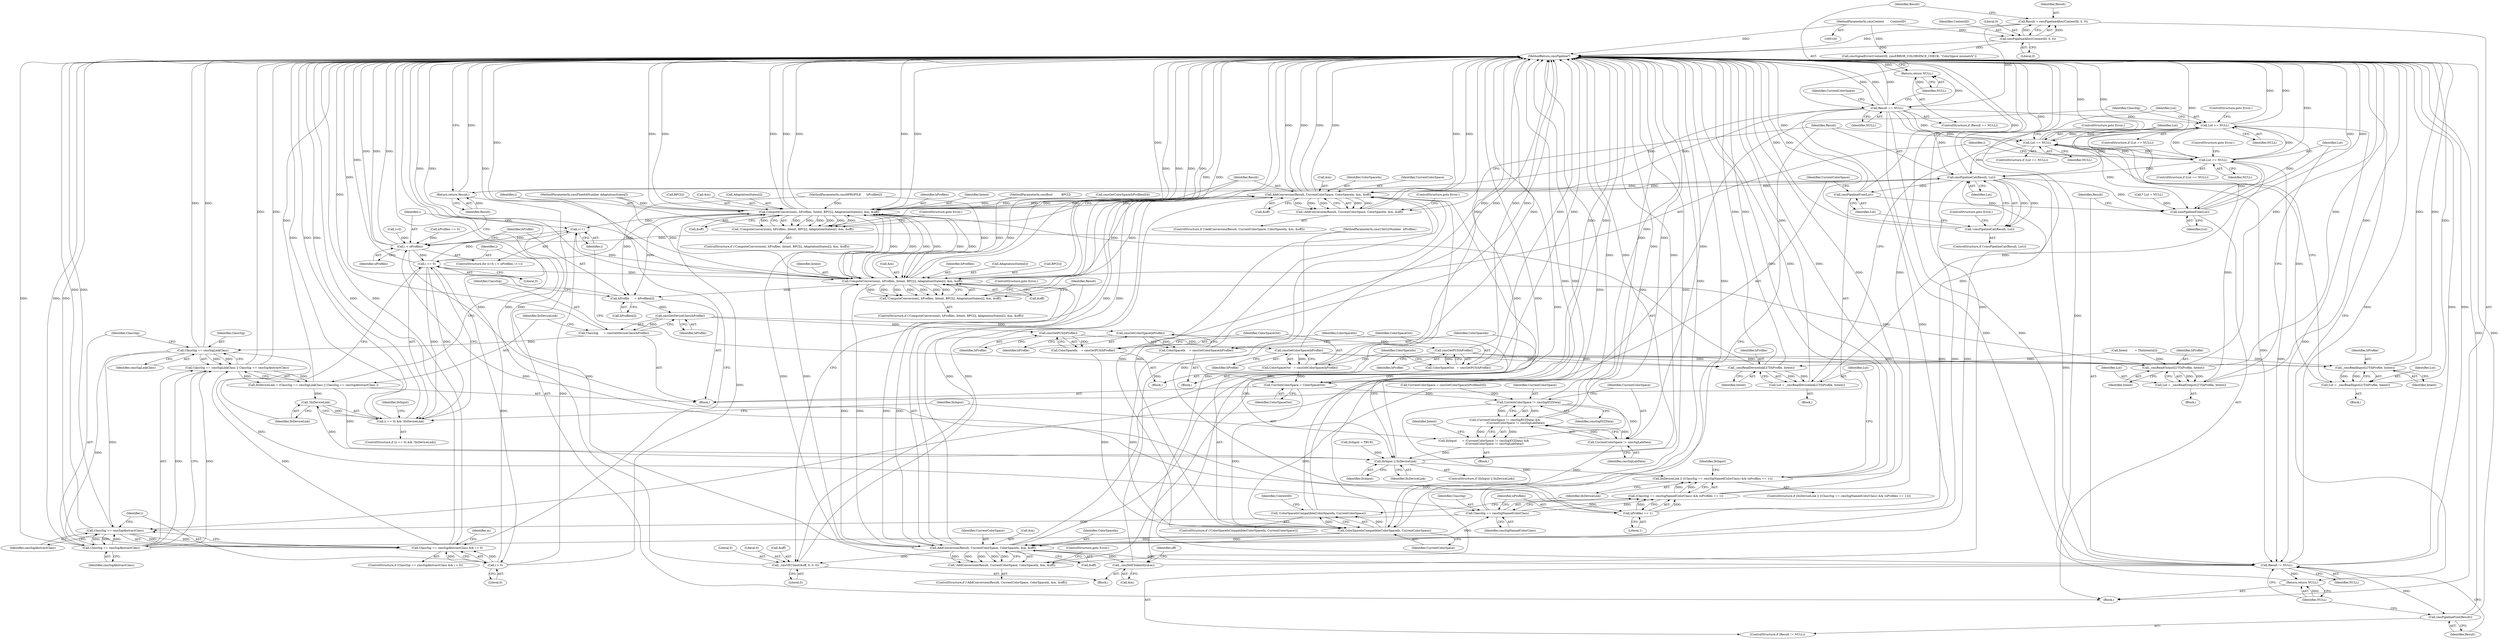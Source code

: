 digraph "1_Little-CMS_fefaaa43c382eee632ea3ad0cfa915335140e1db@pointer" {
"1000129" [label="(Call,Result = cmsPipelineAlloc(ContextID, 0, 0))"];
"1000131" [label="(Call,cmsPipelineAlloc(ContextID, 0, 0))"];
"1000101" [label="(MethodParameterIn,cmsContext       ContextID)"];
"1000136" [label="(Call,Result == NULL)"];
"1000139" [label="(Return,return NULL;)"];
"1000255" [label="(Call,Lut == NULL)"];
"1000318" [label="(Call,Lut == NULL)"];
"1000330" [label="(Call,Lut == NULL)"];
"1000364" [label="(Call,cmsPipelineCat(Result, Lut))"];
"1000298" [label="(Call,AddConversion(Result, CurrentColorSpace, ColorSpaceIn, &m, &off))"];
"1000270" [label="(Call,ComputeConversion(i, hProfiles, Intent, BPC[i], AdaptationStates[i], &m, &off))"];
"1000154" [label="(Call,i++)"];
"1000151" [label="(Call,i < nProfiles)"];
"1000179" [label="(Call,i == 0)"];
"1000178" [label="(Call,(i == 0) && !lIsDeviceLink)"];
"1000264" [label="(Call,i > 0)"];
"1000260" [label="(Call,ClassSig == cmsSigAbstractClass && i > 0)"];
"1000170" [label="(Call,ClassSig == cmsSigLinkClass || ClassSig == cmsSigAbstractClass)"];
"1000168" [label="(Call,lIsDeviceLink = (ClassSig == cmsSigLinkClass || ClassSig == cmsSigAbstractClass ))"];
"1000182" [label="(Call,!lIsDeviceLink)"];
"1000205" [label="(Call,lIsInput || lIsDeviceLink)"];
"1000239" [label="(Call,lIsDeviceLink || ((ClassSig == cmsSigNamedColorClass) && (nProfiles == 1)))"];
"1000336" [label="(Call,ComputeConversion(i, hProfiles, Intent, BPC[i], AdaptationStates[i], &m, &off))"];
"1000159" [label="(Call,hProfile      = hProfiles[i])"];
"1000166" [label="(Call,cmsGetDeviceClass(hProfile))"];
"1000164" [label="(Call,ClassSig      = cmsGetDeviceClass(hProfile))"];
"1000171" [label="(Call,ClassSig == cmsSigLinkClass)"];
"1000174" [label="(Call,ClassSig == cmsSigAbstractClass)"];
"1000242" [label="(Call,ClassSig == cmsSigNamedColorClass)"];
"1000241" [label="(Call,(ClassSig == cmsSigNamedColorClass) && (nProfiles == 1))"];
"1000261" [label="(Call,ClassSig == cmsSigAbstractClass)"];
"1000211" [label="(Call,cmsGetColorSpace(hProfile))"];
"1000209" [label="(Call,ColorSpaceIn    = cmsGetColorSpace(hProfile))"];
"1000229" [label="(Call,ColorSpaceIsCompatible(ColorSpaceIn, CurrentColorSpace))"];
"1000228" [label="(Call,!ColorSpaceIsCompatible(ColorSpaceIn, CurrentColorSpace))"];
"1000353" [label="(Call,AddConversion(Result, CurrentColorSpace, ColorSpaceIn, &m, &off))"];
"1000287" [label="(Call,_cmsMAT3identity(&m))"];
"1000290" [label="(Call,_cmsVEC3init(&off, 0, 0, 0))"];
"1000352" [label="(Call,!AddConversion(Result, CurrentColorSpace, ColorSpaceIn, &m, &off))"];
"1000379" [label="(Call,Result != NULL)"];
"1000382" [label="(Call,cmsPipelineFree(Result))"];
"1000384" [label="(Return,return NULL;)"];
"1000215" [label="(Call,cmsGetPCS(hProfile))"];
"1000213" [label="(Call,ColorSpaceOut   = cmsGetPCS(hProfile))"];
"1000370" [label="(Call,CurrentColorSpace = ColorSpaceOut)"];
"1000193" [label="(Call,CurrentColorSpace != cmsSigXYZData)"];
"1000192" [label="(Call,(CurrentColorSpace != cmsSigXYZData) &&\n                        (CurrentColorSpace != cmsSigLabData))"];
"1000190" [label="(Call,lIsInput      = (CurrentColorSpace != cmsSigXYZData) &&\n                        (CurrentColorSpace != cmsSigLabData))"];
"1000196" [label="(Call,CurrentColorSpace != cmsSigLabData)"];
"1000251" [label="(Call,_cmsReadDevicelinkLUT(hProfile, Intent))"];
"1000249" [label="(Call,Lut = _cmsReadDevicelinkLUT(hProfile, Intent))"];
"1000314" [label="(Call,_cmsReadInputLUT(hProfile, Intent))"];
"1000312" [label="(Call,Lut = _cmsReadInputLUT(hProfile, Intent))"];
"1000326" [label="(Call,_cmsReadOutputLUT(hProfile, Intent))"];
"1000324" [label="(Call,Lut = _cmsReadOutputLUT(hProfile, Intent))"];
"1000221" [label="(Call,cmsGetPCS(hProfile))"];
"1000219" [label="(Call,ColorSpaceIn    = cmsGetPCS(hProfile))"];
"1000225" [label="(Call,cmsGetColorSpace(hProfile))"];
"1000223" [label="(Call,ColorSpaceOut   = cmsGetColorSpace(hProfile))"];
"1000335" [label="(Call,!ComputeConversion(i, hProfiles, Intent, BPC[i], AdaptationStates[i], &m, &off))"];
"1000245" [label="(Call,nProfiles == 1)"];
"1000269" [label="(Call,!ComputeConversion(i, hProfiles, Intent, BPC[i], AdaptationStates[i], &m, &off))"];
"1000297" [label="(Call,!AddConversion(Result, CurrentColorSpace, ColorSpaceIn, &m, &off))"];
"1000363" [label="(Call,!cmsPipelineCat(Result, Lut))"];
"1000368" [label="(Call,cmsPipelineFree(Lut))"];
"1000376" [label="(Call,cmsPipelineFree(Lut))"];
"1000373" [label="(Return,return Result;)"];
"1000167" [label="(Identifier,hProfile)"];
"1000183" [label="(Identifier,lIsDeviceLink)"];
"1000173" [label="(Identifier,cmsSigLinkClass)"];
"1000179" [label="(Call,i == 0)"];
"1000168" [label="(Call,lIsDeviceLink = (ClassSig == cmsSigLinkClass || ClassSig == cmsSigAbstractClass ))"];
"1000169" [label="(Identifier,lIsDeviceLink)"];
"1000213" [label="(Call,ColorSpaceOut   = cmsGetPCS(hProfile))"];
"1000223" [label="(Call,ColorSpaceOut   = cmsGetColorSpace(hProfile))"];
"1000137" [label="(Identifier,Result)"];
"1000159" [label="(Call,hProfile      = hProfiles[i])"];
"1000141" [label="(Call,CurrentColorSpace = cmsGetColorSpace(hProfiles[0]))"];
"1000143" [label="(Call,cmsGetColorSpace(hProfiles[0]))"];
"1000296" [label="(ControlStructure,if (!AddConversion(Result, CurrentColorSpace, ColorSpaceIn, &m, &off)))"];
"1000383" [label="(Identifier,Result)"];
"1000191" [label="(Identifier,lIsInput)"];
"1000343" [label="(Call,AdaptationStates[i])"];
"1000156" [label="(Block,)"];
"1000101" [label="(MethodParameterIn,cmsContext       ContextID)"];
"1000366" [label="(Identifier,Lut)"];
"1000302" [label="(Call,&m)"];
"1000140" [label="(Identifier,NULL)"];
"1000130" [label="(Identifier,Result)"];
"1000324" [label="(Call,Lut = _cmsReadOutputLUT(hProfile, Intent))"];
"1000272" [label="(Identifier,hProfiles)"];
"1000318" [label="(Call,Lut == NULL)"];
"1000220" [label="(Identifier,ColorSpaceIn)"];
"1000340" [label="(Call,BPC[i])"];
"1000311" [label="(Block,)"];
"1000378" [label="(ControlStructure,if (Result != NULL))"];
"1000206" [label="(Identifier,lIsInput)"];
"1000244" [label="(Identifier,cmsSigNamedColorClass)"];
"1000110" [label="(Call,* Lut = NULL)"];
"1000196" [label="(Call,CurrentColorSpace != cmsSigLabData)"];
"1000319" [label="(Identifier,Lut)"];
"1000230" [label="(Identifier,ColorSpaceIn)"];
"1000330" [label="(Call,Lut == NULL)"];
"1000185" [label="(Call,lIsInput = TRUE)"];
"1000212" [label="(Identifier,hProfile)"];
"1000351" [label="(ControlStructure,if (!AddConversion(Result, CurrentColorSpace, ColorSpaceIn, &m, &off)))"];
"1000304" [label="(Call,&off)"];
"1000139" [label="(Return,return NULL;)"];
"1000147" [label="(ControlStructure,for (i=0; i < nProfiles; i++))"];
"1000287" [label="(Call,_cmsMAT3identity(&m))"];
"1000334" [label="(ControlStructure,if (!ComputeConversion(i, hProfiles, Intent, BPC[i], AdaptationStates[i], &m, &off)))"];
"1000371" [label="(Identifier,CurrentColorSpace)"];
"1000211" [label="(Call,cmsGetColorSpace(hProfile))"];
"1000348" [label="(Call,&off)"];
"1000317" [label="(ControlStructure,if (Lut == NULL))"];
"1000178" [label="(Call,(i == 0) && !lIsDeviceLink)"];
"1000373" [label="(Return,return Result;)"];
"1000273" [label="(Identifier,Intent)"];
"1000335" [label="(Call,!ComputeConversion(i, hProfiles, Intent, BPC[i], AdaptationStates[i], &m, &off))"];
"1000268" [label="(ControlStructure,if (!ComputeConversion(i, hProfiles, Intent, BPC[i], AdaptationStates[i], &m, &off)))"];
"1000263" [label="(Identifier,cmsSigAbstractClass)"];
"1000129" [label="(Call,Result = cmsPipelineAlloc(ContextID, 0, 0))"];
"1000207" [label="(Identifier,lIsDeviceLink)"];
"1000193" [label="(Call,CurrentColorSpace != cmsSigXYZData)"];
"1000274" [label="(Call,BPC[i])"];
"1000199" [label="(Call,Intent        = TheIntents[i])"];
"1000280" [label="(Call,&m)"];
"1000288" [label="(Call,&m)"];
"1000323" [label="(Block,)"];
"1000306" [label="(ControlStructure,goto Error;)"];
"1000131" [label="(Call,cmsPipelineAlloc(ContextID, 0, 0))"];
"1000226" [label="(Identifier,hProfile)"];
"1000242" [label="(Call,ClassSig == cmsSigNamedColorClass)"];
"1000369" [label="(Identifier,Lut)"];
"1000221" [label="(Call,cmsGetPCS(hProfile))"];
"1000298" [label="(Call,AddConversion(Result, CurrentColorSpace, ColorSpaceIn, &m, &off))"];
"1000175" [label="(Identifier,ClassSig)"];
"1000337" [label="(Identifier,i)"];
"1000210" [label="(Identifier,ColorSpaceIn)"];
"1000106" [label="(MethodParameterIn,cmsFloat64Number AdaptationStates[])"];
"1000357" [label="(Call,&m)"];
"1000194" [label="(Identifier,CurrentColorSpace)"];
"1000325" [label="(Identifier,Lut)"];
"1000171" [label="(Call,ClassSig == cmsSigLinkClass)"];
"1000320" [label="(Identifier,NULL)"];
"1000190" [label="(Call,lIsInput      = (CurrentColorSpace != cmsSigXYZData) &&\n                        (CurrentColorSpace != cmsSigLabData))"];
"1000231" [label="(Identifier,CurrentColorSpace)"];
"1000181" [label="(Literal,0)"];
"1000134" [label="(Literal,0)"];
"1000247" [label="(Literal,1)"];
"1000367" [label="(ControlStructure,goto Error;)"];
"1000259" [label="(ControlStructure,if (ClassSig == cmsSigAbstractClass && i > 0))"];
"1000339" [label="(Identifier,Intent)"];
"1000234" [label="(Identifier,ContextID)"];
"1000250" [label="(Identifier,Lut)"];
"1000354" [label="(Identifier,Result)"];
"1000299" [label="(Identifier,Result)"];
"1000271" [label="(Identifier,i)"];
"1000265" [label="(Identifier,i)"];
"1000192" [label="(Call,(CurrentColorSpace != cmsSigXYZData) &&\n                        (CurrentColorSpace != cmsSigLabData))"];
"1000316" [label="(Identifier,Intent)"];
"1000229" [label="(Call,ColorSpaceIsCompatible(ColorSpaceIn, CurrentColorSpace))"];
"1000381" [label="(Identifier,NULL)"];
"1000225" [label="(Call,cmsGetColorSpace(hProfile))"];
"1000382" [label="(Call,cmsPipelineFree(Result))"];
"1000186" [label="(Identifier,lIsInput)"];
"1000292" [label="(Identifier,off)"];
"1000215" [label="(Call,cmsGetPCS(hProfile))"];
"1000248" [label="(Block,)"];
"1000241" [label="(Call,(ClassSig == cmsSigNamedColorClass) && (nProfiles == 1))"];
"1000314" [label="(Call,_cmsReadInputLUT(hProfile, Intent))"];
"1000350" [label="(ControlStructure,goto Error;)"];
"1000108" [label="(Block,)"];
"1000295" [label="(Literal,0)"];
"1000148" [label="(Call,i=0)"];
"1000208" [label="(Block,)"];
"1000270" [label="(Call,ComputeConversion(i, hProfiles, Intent, BPC[i], AdaptationStates[i], &m, &off))"];
"1000138" [label="(Identifier,NULL)"];
"1000370" [label="(Call,CurrentColorSpace = ColorSpaceOut)"];
"1000353" [label="(Call,AddConversion(Result, CurrentColorSpace, ColorSpaceIn, &m, &off))"];
"1000266" [label="(Literal,0)"];
"1000261" [label="(Call,ClassSig == cmsSigAbstractClass)"];
"1000352" [label="(Call,!AddConversion(Result, CurrentColorSpace, ColorSpaceIn, &m, &off))"];
"1000346" [label="(Call,&m)"];
"1000356" [label="(Identifier,ColorSpaceIn)"];
"1000243" [label="(Identifier,ClassSig)"];
"1000269" [label="(Call,!ComputeConversion(i, hProfiles, Intent, BPC[i], AdaptationStates[i], &m, &off))"];
"1000362" [label="(ControlStructure,if (!cmsPipelineCat(Result, Lut)))"];
"1000233" [label="(Call,cmsSignalError(ContextID, cmsERROR_COLORSPACE_CHECK, \"ColorSpace mismatch\"))"];
"1000151" [label="(Call,i < nProfiles)"];
"1000102" [label="(MethodParameterIn,cmsUInt32Number  nProfiles)"];
"1000189" [label="(Block,)"];
"1000374" [label="(Identifier,Result)"];
"1000377" [label="(Identifier,Lut)"];
"1000262" [label="(Identifier,ClassSig)"];
"1000336" [label="(Call,ComputeConversion(i, hProfiles, Intent, BPC[i], AdaptationStates[i], &m, &off))"];
"1000136" [label="(Call,Result == NULL)"];
"1000257" [label="(Identifier,NULL)"];
"1000132" [label="(Identifier,ContextID)"];
"1000376" [label="(Call,cmsPipelineFree(Lut))"];
"1000333" [label="(ControlStructure,goto Error;)"];
"1000166" [label="(Call,cmsGetDeviceClass(hProfile))"];
"1000135" [label="(ControlStructure,if (Result == NULL))"];
"1000327" [label="(Identifier,hProfile)"];
"1000240" [label="(Identifier,lIsDeviceLink)"];
"1000209" [label="(Call,ColorSpaceIn    = cmsGetColorSpace(hProfile))"];
"1000359" [label="(Call,&off)"];
"1000154" [label="(Call,i++)"];
"1000177" [label="(ControlStructure,if ((i == 0) && !lIsDeviceLink))"];
"1000365" [label="(Identifier,Result)"];
"1000105" [label="(MethodParameterIn,cmsBool          BPC[])"];
"1000379" [label="(Call,Result != NULL)"];
"1000363" [label="(Call,!cmsPipelineCat(Result, Lut))"];
"1000246" [label="(Identifier,nProfiles)"];
"1000133" [label="(Literal,0)"];
"1000372" [label="(Identifier,ColorSpaceOut)"];
"1000388" [label="(MethodReturn,cmsPipeline*)"];
"1000253" [label="(Identifier,Intent)"];
"1000290" [label="(Call,_cmsVEC3init(&off, 0, 0, 0))"];
"1000277" [label="(Call,AdaptationStates[i])"];
"1000170" [label="(Call,ClassSig == cmsSigLinkClass || ClassSig == cmsSigAbstractClass)"];
"1000238" [label="(ControlStructure,if (lIsDeviceLink || ((ClassSig == cmsSigNamedColorClass) && (nProfiles == 1))))"];
"1000264" [label="(Call,i > 0)"];
"1000164" [label="(Call,ClassSig      = cmsGetDeviceClass(hProfile))"];
"1000180" [label="(Identifier,i)"];
"1000297" [label="(Call,!AddConversion(Result, CurrentColorSpace, ColorSpaceIn, &m, &off))"];
"1000205" [label="(Call,lIsInput || lIsDeviceLink)"];
"1000254" [label="(ControlStructure,if (Lut == NULL))"];
"1000161" [label="(Call,hProfiles[i])"];
"1000380" [label="(Identifier,Result)"];
"1000204" [label="(ControlStructure,if (lIsInput || lIsDeviceLink))"];
"1000361" [label="(ControlStructure,goto Error;)"];
"1000249" [label="(Call,Lut = _cmsReadDevicelinkLUT(hProfile, Intent))"];
"1000289" [label="(Identifier,m)"];
"1000315" [label="(Identifier,hProfile)"];
"1000284" [label="(ControlStructure,goto Error;)"];
"1000310" [label="(Identifier,lIsInput)"];
"1000256" [label="(Identifier,Lut)"];
"1000104" [label="(MethodParameterIn,cmsHPROFILE      hProfiles[])"];
"1000301" [label="(Identifier,ColorSpaceIn)"];
"1000219" [label="(Call,ColorSpaceIn    = cmsGetPCS(hProfile))"];
"1000172" [label="(Identifier,ClassSig)"];
"1000332" [label="(Identifier,NULL)"];
"1000155" [label="(Identifier,i)"];
"1000251" [label="(Call,_cmsReadDevicelinkLUT(hProfile, Intent))"];
"1000153" [label="(Identifier,nProfiles)"];
"1000364" [label="(Call,cmsPipelineCat(Result, Lut))"];
"1000152" [label="(Identifier,i)"];
"1000174" [label="(Call,ClassSig == cmsSigAbstractClass)"];
"1000214" [label="(Identifier,ColorSpaceOut)"];
"1000326" [label="(Call,_cmsReadOutputLUT(hProfile, Intent))"];
"1000198" [label="(Identifier,cmsSigLabData)"];
"1000313" [label="(Identifier,Lut)"];
"1000368" [label="(Call,cmsPipelineFree(Lut))"];
"1000255" [label="(Call,Lut == NULL)"];
"1000321" [label="(ControlStructure,goto Error;)"];
"1000224" [label="(Identifier,ColorSpaceOut)"];
"1000160" [label="(Identifier,hProfile)"];
"1000239" [label="(Call,lIsDeviceLink || ((ClassSig == cmsSigNamedColorClass) && (nProfiles == 1)))"];
"1000176" [label="(Identifier,cmsSigAbstractClass)"];
"1000195" [label="(Identifier,cmsSigXYZData)"];
"1000165" [label="(Identifier,ClassSig)"];
"1000385" [label="(Identifier,NULL)"];
"1000329" [label="(ControlStructure,if (Lut == NULL))"];
"1000384" [label="(Return,return NULL;)"];
"1000222" [label="(Identifier,hProfile)"];
"1000200" [label="(Identifier,Intent)"];
"1000294" [label="(Literal,0)"];
"1000328" [label="(Identifier,Intent)"];
"1000355" [label="(Identifier,CurrentColorSpace)"];
"1000218" [label="(Block,)"];
"1000282" [label="(Call,&off)"];
"1000338" [label="(Identifier,hProfiles)"];
"1000228" [label="(Call,!ColorSpaceIsCompatible(ColorSpaceIn, CurrentColorSpace))"];
"1000258" [label="(ControlStructure,goto Error;)"];
"1000331" [label="(Identifier,Lut)"];
"1000286" [label="(Block,)"];
"1000291" [label="(Call,&off)"];
"1000245" [label="(Call,nProfiles == 1)"];
"1000142" [label="(Identifier,CurrentColorSpace)"];
"1000293" [label="(Literal,0)"];
"1000312" [label="(Call,Lut = _cmsReadInputLUT(hProfile, Intent))"];
"1000300" [label="(Identifier,CurrentColorSpace)"];
"1000260" [label="(Call,ClassSig == cmsSigAbstractClass && i > 0)"];
"1000252" [label="(Identifier,hProfile)"];
"1000197" [label="(Identifier,CurrentColorSpace)"];
"1000182" [label="(Call,!lIsDeviceLink)"];
"1000227" [label="(ControlStructure,if (!ColorSpaceIsCompatible(ColorSpaceIn, CurrentColorSpace)))"];
"1000216" [label="(Identifier,hProfile)"];
"1000124" [label="(Call,nProfiles == 0)"];
"1000129" -> "1000108"  [label="AST: "];
"1000129" -> "1000131"  [label="CFG: "];
"1000130" -> "1000129"  [label="AST: "];
"1000131" -> "1000129"  [label="AST: "];
"1000137" -> "1000129"  [label="CFG: "];
"1000129" -> "1000388"  [label="DDG: "];
"1000131" -> "1000129"  [label="DDG: "];
"1000131" -> "1000129"  [label="DDG: "];
"1000129" -> "1000136"  [label="DDG: "];
"1000131" -> "1000134"  [label="CFG: "];
"1000132" -> "1000131"  [label="AST: "];
"1000133" -> "1000131"  [label="AST: "];
"1000134" -> "1000131"  [label="AST: "];
"1000131" -> "1000388"  [label="DDG: "];
"1000101" -> "1000131"  [label="DDG: "];
"1000131" -> "1000233"  [label="DDG: "];
"1000101" -> "1000100"  [label="AST: "];
"1000101" -> "1000388"  [label="DDG: "];
"1000101" -> "1000233"  [label="DDG: "];
"1000136" -> "1000135"  [label="AST: "];
"1000136" -> "1000138"  [label="CFG: "];
"1000137" -> "1000136"  [label="AST: "];
"1000138" -> "1000136"  [label="AST: "];
"1000140" -> "1000136"  [label="CFG: "];
"1000142" -> "1000136"  [label="CFG: "];
"1000136" -> "1000388"  [label="DDG: "];
"1000136" -> "1000388"  [label="DDG: "];
"1000136" -> "1000388"  [label="DDG: "];
"1000136" -> "1000139"  [label="DDG: "];
"1000136" -> "1000255"  [label="DDG: "];
"1000136" -> "1000298"  [label="DDG: "];
"1000136" -> "1000318"  [label="DDG: "];
"1000136" -> "1000330"  [label="DDG: "];
"1000136" -> "1000353"  [label="DDG: "];
"1000136" -> "1000364"  [label="DDG: "];
"1000136" -> "1000373"  [label="DDG: "];
"1000136" -> "1000379"  [label="DDG: "];
"1000136" -> "1000379"  [label="DDG: "];
"1000139" -> "1000135"  [label="AST: "];
"1000139" -> "1000140"  [label="CFG: "];
"1000140" -> "1000139"  [label="AST: "];
"1000388" -> "1000139"  [label="CFG: "];
"1000139" -> "1000388"  [label="DDG: "];
"1000140" -> "1000139"  [label="DDG: "];
"1000255" -> "1000254"  [label="AST: "];
"1000255" -> "1000257"  [label="CFG: "];
"1000256" -> "1000255"  [label="AST: "];
"1000257" -> "1000255"  [label="AST: "];
"1000258" -> "1000255"  [label="CFG: "];
"1000262" -> "1000255"  [label="CFG: "];
"1000255" -> "1000388"  [label="DDG: "];
"1000255" -> "1000388"  [label="DDG: "];
"1000249" -> "1000255"  [label="DDG: "];
"1000330" -> "1000255"  [label="DDG: "];
"1000318" -> "1000255"  [label="DDG: "];
"1000255" -> "1000318"  [label="DDG: "];
"1000255" -> "1000330"  [label="DDG: "];
"1000255" -> "1000364"  [label="DDG: "];
"1000255" -> "1000376"  [label="DDG: "];
"1000255" -> "1000379"  [label="DDG: "];
"1000318" -> "1000317"  [label="AST: "];
"1000318" -> "1000320"  [label="CFG: "];
"1000319" -> "1000318"  [label="AST: "];
"1000320" -> "1000318"  [label="AST: "];
"1000321" -> "1000318"  [label="CFG: "];
"1000365" -> "1000318"  [label="CFG: "];
"1000318" -> "1000388"  [label="DDG: "];
"1000318" -> "1000388"  [label="DDG: "];
"1000312" -> "1000318"  [label="DDG: "];
"1000330" -> "1000318"  [label="DDG: "];
"1000318" -> "1000330"  [label="DDG: "];
"1000318" -> "1000364"  [label="DDG: "];
"1000318" -> "1000376"  [label="DDG: "];
"1000318" -> "1000379"  [label="DDG: "];
"1000330" -> "1000329"  [label="AST: "];
"1000330" -> "1000332"  [label="CFG: "];
"1000331" -> "1000330"  [label="AST: "];
"1000332" -> "1000330"  [label="AST: "];
"1000333" -> "1000330"  [label="CFG: "];
"1000337" -> "1000330"  [label="CFG: "];
"1000330" -> "1000388"  [label="DDG: "];
"1000330" -> "1000388"  [label="DDG: "];
"1000324" -> "1000330"  [label="DDG: "];
"1000330" -> "1000364"  [label="DDG: "];
"1000330" -> "1000376"  [label="DDG: "];
"1000330" -> "1000379"  [label="DDG: "];
"1000364" -> "1000363"  [label="AST: "];
"1000364" -> "1000366"  [label="CFG: "];
"1000365" -> "1000364"  [label="AST: "];
"1000366" -> "1000364"  [label="AST: "];
"1000363" -> "1000364"  [label="CFG: "];
"1000364" -> "1000388"  [label="DDG: "];
"1000364" -> "1000298"  [label="DDG: "];
"1000364" -> "1000353"  [label="DDG: "];
"1000364" -> "1000363"  [label="DDG: "];
"1000364" -> "1000363"  [label="DDG: "];
"1000298" -> "1000364"  [label="DDG: "];
"1000353" -> "1000364"  [label="DDG: "];
"1000364" -> "1000368"  [label="DDG: "];
"1000364" -> "1000373"  [label="DDG: "];
"1000364" -> "1000376"  [label="DDG: "];
"1000364" -> "1000379"  [label="DDG: "];
"1000298" -> "1000297"  [label="AST: "];
"1000298" -> "1000304"  [label="CFG: "];
"1000299" -> "1000298"  [label="AST: "];
"1000300" -> "1000298"  [label="AST: "];
"1000301" -> "1000298"  [label="AST: "];
"1000302" -> "1000298"  [label="AST: "];
"1000304" -> "1000298"  [label="AST: "];
"1000297" -> "1000298"  [label="CFG: "];
"1000298" -> "1000388"  [label="DDG: "];
"1000298" -> "1000388"  [label="DDG: "];
"1000298" -> "1000388"  [label="DDG: "];
"1000298" -> "1000388"  [label="DDG: "];
"1000298" -> "1000270"  [label="DDG: "];
"1000298" -> "1000270"  [label="DDG: "];
"1000298" -> "1000287"  [label="DDG: "];
"1000298" -> "1000290"  [label="DDG: "];
"1000298" -> "1000297"  [label="DDG: "];
"1000298" -> "1000297"  [label="DDG: "];
"1000298" -> "1000297"  [label="DDG: "];
"1000298" -> "1000297"  [label="DDG: "];
"1000298" -> "1000297"  [label="DDG: "];
"1000229" -> "1000298"  [label="DDG: "];
"1000229" -> "1000298"  [label="DDG: "];
"1000270" -> "1000298"  [label="DDG: "];
"1000270" -> "1000298"  [label="DDG: "];
"1000287" -> "1000298"  [label="DDG: "];
"1000290" -> "1000298"  [label="DDG: "];
"1000298" -> "1000336"  [label="DDG: "];
"1000298" -> "1000336"  [label="DDG: "];
"1000298" -> "1000379"  [label="DDG: "];
"1000270" -> "1000269"  [label="AST: "];
"1000270" -> "1000282"  [label="CFG: "];
"1000271" -> "1000270"  [label="AST: "];
"1000272" -> "1000270"  [label="AST: "];
"1000273" -> "1000270"  [label="AST: "];
"1000274" -> "1000270"  [label="AST: "];
"1000277" -> "1000270"  [label="AST: "];
"1000280" -> "1000270"  [label="AST: "];
"1000282" -> "1000270"  [label="AST: "];
"1000269" -> "1000270"  [label="CFG: "];
"1000270" -> "1000388"  [label="DDG: "];
"1000270" -> "1000388"  [label="DDG: "];
"1000270" -> "1000388"  [label="DDG: "];
"1000270" -> "1000388"  [label="DDG: "];
"1000270" -> "1000388"  [label="DDG: "];
"1000270" -> "1000388"  [label="DDG: "];
"1000270" -> "1000388"  [label="DDG: "];
"1000270" -> "1000154"  [label="DDG: "];
"1000270" -> "1000159"  [label="DDG: "];
"1000270" -> "1000269"  [label="DDG: "];
"1000270" -> "1000269"  [label="DDG: "];
"1000270" -> "1000269"  [label="DDG: "];
"1000270" -> "1000269"  [label="DDG: "];
"1000270" -> "1000269"  [label="DDG: "];
"1000270" -> "1000269"  [label="DDG: "];
"1000270" -> "1000269"  [label="DDG: "];
"1000264" -> "1000270"  [label="DDG: "];
"1000179" -> "1000270"  [label="DDG: "];
"1000143" -> "1000270"  [label="DDG: "];
"1000336" -> "1000270"  [label="DDG: "];
"1000336" -> "1000270"  [label="DDG: "];
"1000336" -> "1000270"  [label="DDG: "];
"1000104" -> "1000270"  [label="DDG: "];
"1000251" -> "1000270"  [label="DDG: "];
"1000105" -> "1000270"  [label="DDG: "];
"1000106" -> "1000270"  [label="DDG: "];
"1000353" -> "1000270"  [label="DDG: "];
"1000353" -> "1000270"  [label="DDG: "];
"1000270" -> "1000336"  [label="DDG: "];
"1000270" -> "1000336"  [label="DDG: "];
"1000270" -> "1000336"  [label="DDG: "];
"1000154" -> "1000147"  [label="AST: "];
"1000154" -> "1000155"  [label="CFG: "];
"1000155" -> "1000154"  [label="AST: "];
"1000152" -> "1000154"  [label="CFG: "];
"1000154" -> "1000151"  [label="DDG: "];
"1000264" -> "1000154"  [label="DDG: "];
"1000179" -> "1000154"  [label="DDG: "];
"1000336" -> "1000154"  [label="DDG: "];
"1000151" -> "1000147"  [label="AST: "];
"1000151" -> "1000153"  [label="CFG: "];
"1000152" -> "1000151"  [label="AST: "];
"1000153" -> "1000151"  [label="AST: "];
"1000160" -> "1000151"  [label="CFG: "];
"1000374" -> "1000151"  [label="CFG: "];
"1000151" -> "1000388"  [label="DDG: "];
"1000151" -> "1000388"  [label="DDG: "];
"1000151" -> "1000388"  [label="DDG: "];
"1000148" -> "1000151"  [label="DDG: "];
"1000124" -> "1000151"  [label="DDG: "];
"1000245" -> "1000151"  [label="DDG: "];
"1000102" -> "1000151"  [label="DDG: "];
"1000151" -> "1000179"  [label="DDG: "];
"1000151" -> "1000245"  [label="DDG: "];
"1000179" -> "1000178"  [label="AST: "];
"1000179" -> "1000181"  [label="CFG: "];
"1000180" -> "1000179"  [label="AST: "];
"1000181" -> "1000179"  [label="AST: "];
"1000183" -> "1000179"  [label="CFG: "];
"1000178" -> "1000179"  [label="CFG: "];
"1000179" -> "1000388"  [label="DDG: "];
"1000179" -> "1000178"  [label="DDG: "];
"1000179" -> "1000178"  [label="DDG: "];
"1000179" -> "1000264"  [label="DDG: "];
"1000179" -> "1000336"  [label="DDG: "];
"1000178" -> "1000177"  [label="AST: "];
"1000178" -> "1000182"  [label="CFG: "];
"1000182" -> "1000178"  [label="AST: "];
"1000186" -> "1000178"  [label="CFG: "];
"1000191" -> "1000178"  [label="CFG: "];
"1000178" -> "1000388"  [label="DDG: "];
"1000178" -> "1000388"  [label="DDG: "];
"1000178" -> "1000388"  [label="DDG: "];
"1000182" -> "1000178"  [label="DDG: "];
"1000264" -> "1000260"  [label="AST: "];
"1000264" -> "1000266"  [label="CFG: "];
"1000265" -> "1000264"  [label="AST: "];
"1000266" -> "1000264"  [label="AST: "];
"1000260" -> "1000264"  [label="CFG: "];
"1000264" -> "1000388"  [label="DDG: "];
"1000264" -> "1000260"  [label="DDG: "];
"1000264" -> "1000260"  [label="DDG: "];
"1000260" -> "1000259"  [label="AST: "];
"1000260" -> "1000261"  [label="CFG: "];
"1000261" -> "1000260"  [label="AST: "];
"1000271" -> "1000260"  [label="CFG: "];
"1000289" -> "1000260"  [label="CFG: "];
"1000260" -> "1000388"  [label="DDG: "];
"1000260" -> "1000388"  [label="DDG: "];
"1000260" -> "1000388"  [label="DDG: "];
"1000260" -> "1000170"  [label="DDG: "];
"1000261" -> "1000260"  [label="DDG: "];
"1000261" -> "1000260"  [label="DDG: "];
"1000170" -> "1000168"  [label="AST: "];
"1000170" -> "1000171"  [label="CFG: "];
"1000170" -> "1000174"  [label="CFG: "];
"1000171" -> "1000170"  [label="AST: "];
"1000174" -> "1000170"  [label="AST: "];
"1000168" -> "1000170"  [label="CFG: "];
"1000170" -> "1000388"  [label="DDG: "];
"1000170" -> "1000388"  [label="DDG: "];
"1000170" -> "1000168"  [label="DDG: "];
"1000170" -> "1000168"  [label="DDG: "];
"1000171" -> "1000170"  [label="DDG: "];
"1000171" -> "1000170"  [label="DDG: "];
"1000174" -> "1000170"  [label="DDG: "];
"1000174" -> "1000170"  [label="DDG: "];
"1000168" -> "1000156"  [label="AST: "];
"1000169" -> "1000168"  [label="AST: "];
"1000180" -> "1000168"  [label="CFG: "];
"1000168" -> "1000388"  [label="DDG: "];
"1000168" -> "1000182"  [label="DDG: "];
"1000168" -> "1000205"  [label="DDG: "];
"1000182" -> "1000183"  [label="CFG: "];
"1000183" -> "1000182"  [label="AST: "];
"1000182" -> "1000205"  [label="DDG: "];
"1000205" -> "1000204"  [label="AST: "];
"1000205" -> "1000206"  [label="CFG: "];
"1000205" -> "1000207"  [label="CFG: "];
"1000206" -> "1000205"  [label="AST: "];
"1000207" -> "1000205"  [label="AST: "];
"1000210" -> "1000205"  [label="CFG: "];
"1000220" -> "1000205"  [label="CFG: "];
"1000205" -> "1000388"  [label="DDG: "];
"1000205" -> "1000388"  [label="DDG: "];
"1000205" -> "1000388"  [label="DDG: "];
"1000185" -> "1000205"  [label="DDG: "];
"1000190" -> "1000205"  [label="DDG: "];
"1000205" -> "1000239"  [label="DDG: "];
"1000239" -> "1000238"  [label="AST: "];
"1000239" -> "1000240"  [label="CFG: "];
"1000239" -> "1000241"  [label="CFG: "];
"1000240" -> "1000239"  [label="AST: "];
"1000241" -> "1000239"  [label="AST: "];
"1000250" -> "1000239"  [label="CFG: "];
"1000310" -> "1000239"  [label="CFG: "];
"1000239" -> "1000388"  [label="DDG: "];
"1000239" -> "1000388"  [label="DDG: "];
"1000239" -> "1000388"  [label="DDG: "];
"1000241" -> "1000239"  [label="DDG: "];
"1000241" -> "1000239"  [label="DDG: "];
"1000336" -> "1000335"  [label="AST: "];
"1000336" -> "1000348"  [label="CFG: "];
"1000337" -> "1000336"  [label="AST: "];
"1000338" -> "1000336"  [label="AST: "];
"1000339" -> "1000336"  [label="AST: "];
"1000340" -> "1000336"  [label="AST: "];
"1000343" -> "1000336"  [label="AST: "];
"1000346" -> "1000336"  [label="AST: "];
"1000348" -> "1000336"  [label="AST: "];
"1000335" -> "1000336"  [label="CFG: "];
"1000336" -> "1000388"  [label="DDG: "];
"1000336" -> "1000388"  [label="DDG: "];
"1000336" -> "1000388"  [label="DDG: "];
"1000336" -> "1000388"  [label="DDG: "];
"1000336" -> "1000388"  [label="DDG: "];
"1000336" -> "1000388"  [label="DDG: "];
"1000336" -> "1000388"  [label="DDG: "];
"1000336" -> "1000159"  [label="DDG: "];
"1000336" -> "1000335"  [label="DDG: "];
"1000336" -> "1000335"  [label="DDG: "];
"1000336" -> "1000335"  [label="DDG: "];
"1000336" -> "1000335"  [label="DDG: "];
"1000336" -> "1000335"  [label="DDG: "];
"1000336" -> "1000335"  [label="DDG: "];
"1000336" -> "1000335"  [label="DDG: "];
"1000143" -> "1000336"  [label="DDG: "];
"1000104" -> "1000336"  [label="DDG: "];
"1000326" -> "1000336"  [label="DDG: "];
"1000105" -> "1000336"  [label="DDG: "];
"1000106" -> "1000336"  [label="DDG: "];
"1000353" -> "1000336"  [label="DDG: "];
"1000353" -> "1000336"  [label="DDG: "];
"1000336" -> "1000353"  [label="DDG: "];
"1000336" -> "1000353"  [label="DDG: "];
"1000159" -> "1000156"  [label="AST: "];
"1000159" -> "1000161"  [label="CFG: "];
"1000160" -> "1000159"  [label="AST: "];
"1000161" -> "1000159"  [label="AST: "];
"1000165" -> "1000159"  [label="CFG: "];
"1000159" -> "1000388"  [label="DDG: "];
"1000104" -> "1000159"  [label="DDG: "];
"1000159" -> "1000166"  [label="DDG: "];
"1000166" -> "1000164"  [label="AST: "];
"1000166" -> "1000167"  [label="CFG: "];
"1000167" -> "1000166"  [label="AST: "];
"1000164" -> "1000166"  [label="CFG: "];
"1000166" -> "1000164"  [label="DDG: "];
"1000166" -> "1000211"  [label="DDG: "];
"1000166" -> "1000221"  [label="DDG: "];
"1000164" -> "1000156"  [label="AST: "];
"1000165" -> "1000164"  [label="AST: "];
"1000169" -> "1000164"  [label="CFG: "];
"1000164" -> "1000388"  [label="DDG: "];
"1000164" -> "1000171"  [label="DDG: "];
"1000171" -> "1000173"  [label="CFG: "];
"1000172" -> "1000171"  [label="AST: "];
"1000173" -> "1000171"  [label="AST: "];
"1000175" -> "1000171"  [label="CFG: "];
"1000171" -> "1000388"  [label="DDG: "];
"1000171" -> "1000388"  [label="DDG: "];
"1000171" -> "1000174"  [label="DDG: "];
"1000171" -> "1000242"  [label="DDG: "];
"1000171" -> "1000261"  [label="DDG: "];
"1000174" -> "1000176"  [label="CFG: "];
"1000175" -> "1000174"  [label="AST: "];
"1000176" -> "1000174"  [label="AST: "];
"1000174" -> "1000388"  [label="DDG: "];
"1000174" -> "1000388"  [label="DDG: "];
"1000261" -> "1000174"  [label="DDG: "];
"1000174" -> "1000242"  [label="DDG: "];
"1000174" -> "1000261"  [label="DDG: "];
"1000174" -> "1000261"  [label="DDG: "];
"1000242" -> "1000241"  [label="AST: "];
"1000242" -> "1000244"  [label="CFG: "];
"1000243" -> "1000242"  [label="AST: "];
"1000244" -> "1000242"  [label="AST: "];
"1000246" -> "1000242"  [label="CFG: "];
"1000241" -> "1000242"  [label="CFG: "];
"1000242" -> "1000388"  [label="DDG: "];
"1000242" -> "1000388"  [label="DDG: "];
"1000242" -> "1000241"  [label="DDG: "];
"1000242" -> "1000241"  [label="DDG: "];
"1000242" -> "1000261"  [label="DDG: "];
"1000241" -> "1000245"  [label="CFG: "];
"1000245" -> "1000241"  [label="AST: "];
"1000241" -> "1000388"  [label="DDG: "];
"1000241" -> "1000388"  [label="DDG: "];
"1000245" -> "1000241"  [label="DDG: "];
"1000245" -> "1000241"  [label="DDG: "];
"1000261" -> "1000263"  [label="CFG: "];
"1000262" -> "1000261"  [label="AST: "];
"1000263" -> "1000261"  [label="AST: "];
"1000265" -> "1000261"  [label="CFG: "];
"1000261" -> "1000388"  [label="DDG: "];
"1000261" -> "1000388"  [label="DDG: "];
"1000211" -> "1000209"  [label="AST: "];
"1000211" -> "1000212"  [label="CFG: "];
"1000212" -> "1000211"  [label="AST: "];
"1000209" -> "1000211"  [label="CFG: "];
"1000211" -> "1000209"  [label="DDG: "];
"1000211" -> "1000215"  [label="DDG: "];
"1000209" -> "1000208"  [label="AST: "];
"1000210" -> "1000209"  [label="AST: "];
"1000214" -> "1000209"  [label="CFG: "];
"1000209" -> "1000388"  [label="DDG: "];
"1000209" -> "1000229"  [label="DDG: "];
"1000229" -> "1000228"  [label="AST: "];
"1000229" -> "1000231"  [label="CFG: "];
"1000230" -> "1000229"  [label="AST: "];
"1000231" -> "1000229"  [label="AST: "];
"1000228" -> "1000229"  [label="CFG: "];
"1000229" -> "1000388"  [label="DDG: "];
"1000229" -> "1000388"  [label="DDG: "];
"1000229" -> "1000228"  [label="DDG: "];
"1000229" -> "1000228"  [label="DDG: "];
"1000219" -> "1000229"  [label="DDG: "];
"1000141" -> "1000229"  [label="DDG: "];
"1000193" -> "1000229"  [label="DDG: "];
"1000196" -> "1000229"  [label="DDG: "];
"1000370" -> "1000229"  [label="DDG: "];
"1000229" -> "1000353"  [label="DDG: "];
"1000229" -> "1000353"  [label="DDG: "];
"1000228" -> "1000227"  [label="AST: "];
"1000234" -> "1000228"  [label="CFG: "];
"1000240" -> "1000228"  [label="CFG: "];
"1000228" -> "1000388"  [label="DDG: "];
"1000228" -> "1000388"  [label="DDG: "];
"1000353" -> "1000352"  [label="AST: "];
"1000353" -> "1000359"  [label="CFG: "];
"1000354" -> "1000353"  [label="AST: "];
"1000355" -> "1000353"  [label="AST: "];
"1000356" -> "1000353"  [label="AST: "];
"1000357" -> "1000353"  [label="AST: "];
"1000359" -> "1000353"  [label="AST: "];
"1000352" -> "1000353"  [label="CFG: "];
"1000353" -> "1000388"  [label="DDG: "];
"1000353" -> "1000388"  [label="DDG: "];
"1000353" -> "1000388"  [label="DDG: "];
"1000353" -> "1000388"  [label="DDG: "];
"1000353" -> "1000287"  [label="DDG: "];
"1000353" -> "1000290"  [label="DDG: "];
"1000353" -> "1000352"  [label="DDG: "];
"1000353" -> "1000352"  [label="DDG: "];
"1000353" -> "1000352"  [label="DDG: "];
"1000353" -> "1000352"  [label="DDG: "];
"1000353" -> "1000352"  [label="DDG: "];
"1000353" -> "1000379"  [label="DDG: "];
"1000287" -> "1000286"  [label="AST: "];
"1000287" -> "1000288"  [label="CFG: "];
"1000288" -> "1000287"  [label="AST: "];
"1000292" -> "1000287"  [label="CFG: "];
"1000287" -> "1000388"  [label="DDG: "];
"1000290" -> "1000286"  [label="AST: "];
"1000290" -> "1000295"  [label="CFG: "];
"1000291" -> "1000290"  [label="AST: "];
"1000293" -> "1000290"  [label="AST: "];
"1000294" -> "1000290"  [label="AST: "];
"1000295" -> "1000290"  [label="AST: "];
"1000299" -> "1000290"  [label="CFG: "];
"1000290" -> "1000388"  [label="DDG: "];
"1000352" -> "1000351"  [label="AST: "];
"1000361" -> "1000352"  [label="CFG: "];
"1000365" -> "1000352"  [label="CFG: "];
"1000352" -> "1000388"  [label="DDG: "];
"1000352" -> "1000388"  [label="DDG: "];
"1000379" -> "1000378"  [label="AST: "];
"1000379" -> "1000381"  [label="CFG: "];
"1000380" -> "1000379"  [label="AST: "];
"1000381" -> "1000379"  [label="AST: "];
"1000383" -> "1000379"  [label="CFG: "];
"1000385" -> "1000379"  [label="CFG: "];
"1000379" -> "1000388"  [label="DDG: "];
"1000379" -> "1000388"  [label="DDG: "];
"1000379" -> "1000388"  [label="DDG: "];
"1000379" -> "1000382"  [label="DDG: "];
"1000379" -> "1000384"  [label="DDG: "];
"1000382" -> "1000378"  [label="AST: "];
"1000382" -> "1000383"  [label="CFG: "];
"1000383" -> "1000382"  [label="AST: "];
"1000385" -> "1000382"  [label="CFG: "];
"1000382" -> "1000388"  [label="DDG: "];
"1000382" -> "1000388"  [label="DDG: "];
"1000384" -> "1000108"  [label="AST: "];
"1000384" -> "1000385"  [label="CFG: "];
"1000385" -> "1000384"  [label="AST: "];
"1000388" -> "1000384"  [label="CFG: "];
"1000384" -> "1000388"  [label="DDG: "];
"1000385" -> "1000384"  [label="DDG: "];
"1000215" -> "1000213"  [label="AST: "];
"1000215" -> "1000216"  [label="CFG: "];
"1000216" -> "1000215"  [label="AST: "];
"1000213" -> "1000215"  [label="CFG: "];
"1000215" -> "1000388"  [label="DDG: "];
"1000215" -> "1000213"  [label="DDG: "];
"1000215" -> "1000251"  [label="DDG: "];
"1000215" -> "1000314"  [label="DDG: "];
"1000215" -> "1000326"  [label="DDG: "];
"1000213" -> "1000208"  [label="AST: "];
"1000214" -> "1000213"  [label="AST: "];
"1000230" -> "1000213"  [label="CFG: "];
"1000213" -> "1000388"  [label="DDG: "];
"1000213" -> "1000388"  [label="DDG: "];
"1000213" -> "1000370"  [label="DDG: "];
"1000370" -> "1000156"  [label="AST: "];
"1000370" -> "1000372"  [label="CFG: "];
"1000371" -> "1000370"  [label="AST: "];
"1000372" -> "1000370"  [label="AST: "];
"1000155" -> "1000370"  [label="CFG: "];
"1000370" -> "1000388"  [label="DDG: "];
"1000370" -> "1000388"  [label="DDG: "];
"1000370" -> "1000193"  [label="DDG: "];
"1000223" -> "1000370"  [label="DDG: "];
"1000193" -> "1000192"  [label="AST: "];
"1000193" -> "1000195"  [label="CFG: "];
"1000194" -> "1000193"  [label="AST: "];
"1000195" -> "1000193"  [label="AST: "];
"1000197" -> "1000193"  [label="CFG: "];
"1000192" -> "1000193"  [label="CFG: "];
"1000193" -> "1000388"  [label="DDG: "];
"1000193" -> "1000192"  [label="DDG: "];
"1000193" -> "1000192"  [label="DDG: "];
"1000141" -> "1000193"  [label="DDG: "];
"1000193" -> "1000196"  [label="DDG: "];
"1000192" -> "1000190"  [label="AST: "];
"1000192" -> "1000196"  [label="CFG: "];
"1000196" -> "1000192"  [label="AST: "];
"1000190" -> "1000192"  [label="CFG: "];
"1000192" -> "1000388"  [label="DDG: "];
"1000192" -> "1000388"  [label="DDG: "];
"1000192" -> "1000190"  [label="DDG: "];
"1000192" -> "1000190"  [label="DDG: "];
"1000196" -> "1000192"  [label="DDG: "];
"1000196" -> "1000192"  [label="DDG: "];
"1000190" -> "1000189"  [label="AST: "];
"1000191" -> "1000190"  [label="AST: "];
"1000200" -> "1000190"  [label="CFG: "];
"1000190" -> "1000388"  [label="DDG: "];
"1000196" -> "1000198"  [label="CFG: "];
"1000197" -> "1000196"  [label="AST: "];
"1000198" -> "1000196"  [label="AST: "];
"1000196" -> "1000388"  [label="DDG: "];
"1000251" -> "1000249"  [label="AST: "];
"1000251" -> "1000253"  [label="CFG: "];
"1000252" -> "1000251"  [label="AST: "];
"1000253" -> "1000251"  [label="AST: "];
"1000249" -> "1000251"  [label="CFG: "];
"1000251" -> "1000388"  [label="DDG: "];
"1000251" -> "1000388"  [label="DDG: "];
"1000251" -> "1000249"  [label="DDG: "];
"1000251" -> "1000249"  [label="DDG: "];
"1000225" -> "1000251"  [label="DDG: "];
"1000199" -> "1000251"  [label="DDG: "];
"1000249" -> "1000248"  [label="AST: "];
"1000250" -> "1000249"  [label="AST: "];
"1000256" -> "1000249"  [label="CFG: "];
"1000249" -> "1000388"  [label="DDG: "];
"1000314" -> "1000312"  [label="AST: "];
"1000314" -> "1000316"  [label="CFG: "];
"1000315" -> "1000314"  [label="AST: "];
"1000316" -> "1000314"  [label="AST: "];
"1000312" -> "1000314"  [label="CFG: "];
"1000314" -> "1000388"  [label="DDG: "];
"1000314" -> "1000388"  [label="DDG: "];
"1000314" -> "1000312"  [label="DDG: "];
"1000314" -> "1000312"  [label="DDG: "];
"1000225" -> "1000314"  [label="DDG: "];
"1000199" -> "1000314"  [label="DDG: "];
"1000312" -> "1000311"  [label="AST: "];
"1000313" -> "1000312"  [label="AST: "];
"1000319" -> "1000312"  [label="CFG: "];
"1000312" -> "1000388"  [label="DDG: "];
"1000326" -> "1000324"  [label="AST: "];
"1000326" -> "1000328"  [label="CFG: "];
"1000327" -> "1000326"  [label="AST: "];
"1000328" -> "1000326"  [label="AST: "];
"1000324" -> "1000326"  [label="CFG: "];
"1000326" -> "1000388"  [label="DDG: "];
"1000326" -> "1000388"  [label="DDG: "];
"1000326" -> "1000324"  [label="DDG: "];
"1000326" -> "1000324"  [label="DDG: "];
"1000225" -> "1000326"  [label="DDG: "];
"1000199" -> "1000326"  [label="DDG: "];
"1000324" -> "1000323"  [label="AST: "];
"1000325" -> "1000324"  [label="AST: "];
"1000331" -> "1000324"  [label="CFG: "];
"1000324" -> "1000388"  [label="DDG: "];
"1000221" -> "1000219"  [label="AST: "];
"1000221" -> "1000222"  [label="CFG: "];
"1000222" -> "1000221"  [label="AST: "];
"1000219" -> "1000221"  [label="CFG: "];
"1000221" -> "1000219"  [label="DDG: "];
"1000221" -> "1000225"  [label="DDG: "];
"1000219" -> "1000218"  [label="AST: "];
"1000220" -> "1000219"  [label="AST: "];
"1000224" -> "1000219"  [label="CFG: "];
"1000219" -> "1000388"  [label="DDG: "];
"1000225" -> "1000223"  [label="AST: "];
"1000225" -> "1000226"  [label="CFG: "];
"1000226" -> "1000225"  [label="AST: "];
"1000223" -> "1000225"  [label="CFG: "];
"1000225" -> "1000388"  [label="DDG: "];
"1000225" -> "1000223"  [label="DDG: "];
"1000223" -> "1000218"  [label="AST: "];
"1000224" -> "1000223"  [label="AST: "];
"1000230" -> "1000223"  [label="CFG: "];
"1000223" -> "1000388"  [label="DDG: "];
"1000223" -> "1000388"  [label="DDG: "];
"1000335" -> "1000334"  [label="AST: "];
"1000350" -> "1000335"  [label="CFG: "];
"1000354" -> "1000335"  [label="CFG: "];
"1000335" -> "1000388"  [label="DDG: "];
"1000335" -> "1000388"  [label="DDG: "];
"1000245" -> "1000247"  [label="CFG: "];
"1000246" -> "1000245"  [label="AST: "];
"1000247" -> "1000245"  [label="AST: "];
"1000245" -> "1000388"  [label="DDG: "];
"1000102" -> "1000245"  [label="DDG: "];
"1000269" -> "1000268"  [label="AST: "];
"1000284" -> "1000269"  [label="CFG: "];
"1000299" -> "1000269"  [label="CFG: "];
"1000269" -> "1000388"  [label="DDG: "];
"1000269" -> "1000388"  [label="DDG: "];
"1000297" -> "1000296"  [label="AST: "];
"1000306" -> "1000297"  [label="CFG: "];
"1000365" -> "1000297"  [label="CFG: "];
"1000297" -> "1000388"  [label="DDG: "];
"1000297" -> "1000388"  [label="DDG: "];
"1000363" -> "1000362"  [label="AST: "];
"1000367" -> "1000363"  [label="CFG: "];
"1000369" -> "1000363"  [label="CFG: "];
"1000363" -> "1000388"  [label="DDG: "];
"1000363" -> "1000388"  [label="DDG: "];
"1000368" -> "1000156"  [label="AST: "];
"1000368" -> "1000369"  [label="CFG: "];
"1000369" -> "1000368"  [label="AST: "];
"1000371" -> "1000368"  [label="CFG: "];
"1000368" -> "1000388"  [label="DDG: "];
"1000368" -> "1000388"  [label="DDG: "];
"1000368" -> "1000376"  [label="DDG: "];
"1000376" -> "1000108"  [label="AST: "];
"1000376" -> "1000377"  [label="CFG: "];
"1000377" -> "1000376"  [label="AST: "];
"1000380" -> "1000376"  [label="CFG: "];
"1000376" -> "1000388"  [label="DDG: "];
"1000376" -> "1000388"  [label="DDG: "];
"1000110" -> "1000376"  [label="DDG: "];
"1000373" -> "1000108"  [label="AST: "];
"1000373" -> "1000374"  [label="CFG: "];
"1000374" -> "1000373"  [label="AST: "];
"1000388" -> "1000373"  [label="CFG: "];
"1000373" -> "1000388"  [label="DDG: "];
"1000374" -> "1000373"  [label="DDG: "];
}
